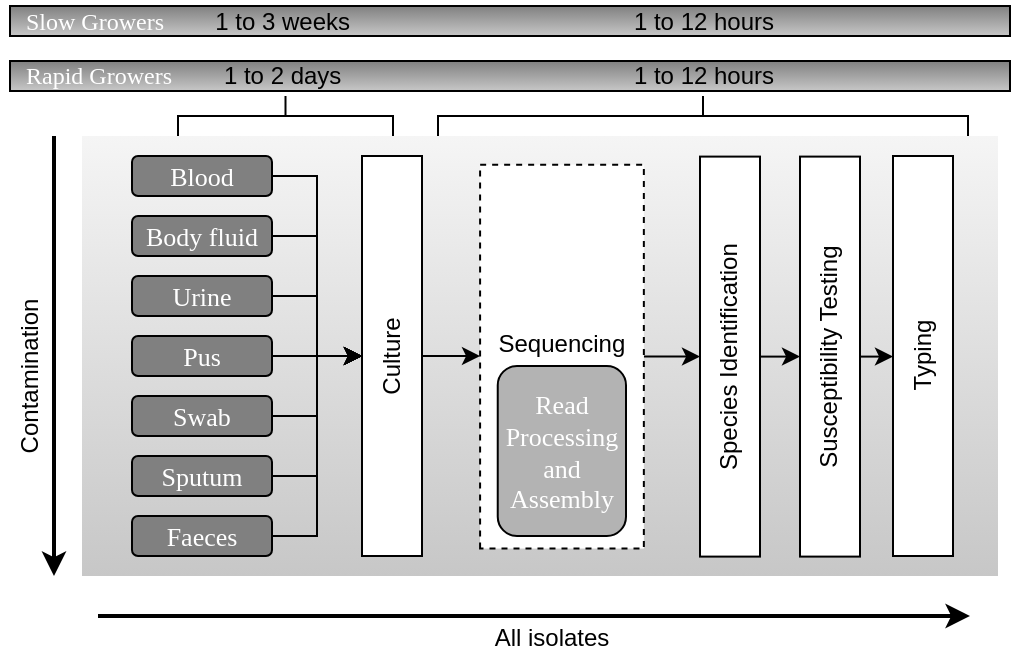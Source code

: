 <mxfile version="17.1.2" type="device"><diagram id="poGGoGMgL4WzFx5HV9Ec" name="Page-1"><mxGraphModel dx="676" dy="398" grid="1" gridSize="10" guides="1" tooltips="1" connect="1" arrows="1" fold="1" page="1" pageScale="1" pageWidth="827" pageHeight="1169" math="0" shadow="0"><root><mxCell id="0"/><mxCell id="1" parent="0"/><mxCell id="9eeP60WN0ahyQouIZEKk-1" value="&lt;font face=&quot;Times New Roman&quot; color=&quot;#ffffff&quot;&gt;&amp;nbsp; Rapid Growers&lt;/font&gt;" style="rounded=0;whiteSpace=wrap;html=1;strokeWidth=1;fillColor=#808080;gradientColor=#C7C7C7;align=left;" vertex="1" parent="1"><mxGeometry x="120" y="97.5" width="500" height="15" as="geometry"/></mxCell><mxCell id="9eeP60WN0ahyQouIZEKk-2" value="" style="rounded=0;whiteSpace=wrap;html=1;strokeWidth=1;fillColor=#f5f5f5;gradientColor=#C7C7C7;strokeColor=none;" vertex="1" parent="1"><mxGeometry x="156" y="135" width="458" height="220" as="geometry"/></mxCell><mxCell id="9eeP60WN0ahyQouIZEKk-3" style="edgeStyle=orthogonalEdgeStyle;rounded=0;orthogonalLoop=1;jettySize=auto;html=1;exitX=1;exitY=0.5;exitDx=0;exitDy=0;entryX=0.5;entryY=0;entryDx=0;entryDy=0;" edge="1" parent="1" source="9eeP60WN0ahyQouIZEKk-4" target="9eeP60WN0ahyQouIZEKk-18"><mxGeometry relative="1" as="geometry"/></mxCell><mxCell id="9eeP60WN0ahyQouIZEKk-4" value="Blood" style="rounded=1;whiteSpace=wrap;html=1;labelBackgroundColor=none;fontFamily=Times New Roman;fontSize=13;fontColor=#FFFFFF;fillColor=#808080;" vertex="1" parent="1"><mxGeometry x="181" y="145" width="70" height="20" as="geometry"/></mxCell><mxCell id="9eeP60WN0ahyQouIZEKk-5" style="edgeStyle=orthogonalEdgeStyle;rounded=0;orthogonalLoop=1;jettySize=auto;html=1;exitX=1;exitY=0.5;exitDx=0;exitDy=0;entryX=0.5;entryY=0;entryDx=0;entryDy=0;" edge="1" parent="1" source="9eeP60WN0ahyQouIZEKk-6" target="9eeP60WN0ahyQouIZEKk-18"><mxGeometry relative="1" as="geometry"/></mxCell><mxCell id="9eeP60WN0ahyQouIZEKk-6" value="Body fluid" style="rounded=1;whiteSpace=wrap;html=1;labelBackgroundColor=none;fontFamily=Times New Roman;fontSize=13;fontColor=#FFFFFF;fillColor=#808080;" vertex="1" parent="1"><mxGeometry x="181" y="175" width="70" height="20" as="geometry"/></mxCell><mxCell id="9eeP60WN0ahyQouIZEKk-7" style="edgeStyle=orthogonalEdgeStyle;rounded=0;orthogonalLoop=1;jettySize=auto;html=1;exitX=1;exitY=0.5;exitDx=0;exitDy=0;entryX=0.5;entryY=0;entryDx=0;entryDy=0;" edge="1" parent="1" source="9eeP60WN0ahyQouIZEKk-8" target="9eeP60WN0ahyQouIZEKk-18"><mxGeometry relative="1" as="geometry"/></mxCell><mxCell id="9eeP60WN0ahyQouIZEKk-8" value="Urine" style="rounded=1;whiteSpace=wrap;html=1;labelBackgroundColor=none;fontFamily=Times New Roman;fontSize=13;fontColor=#FFFFFF;fillColor=#808080;" vertex="1" parent="1"><mxGeometry x="181" y="205" width="70" height="20" as="geometry"/></mxCell><mxCell id="9eeP60WN0ahyQouIZEKk-9" style="edgeStyle=orthogonalEdgeStyle;rounded=0;orthogonalLoop=1;jettySize=auto;html=1;exitX=1;exitY=0.5;exitDx=0;exitDy=0;entryX=0.5;entryY=0;entryDx=0;entryDy=0;" edge="1" parent="1" source="9eeP60WN0ahyQouIZEKk-10" target="9eeP60WN0ahyQouIZEKk-18"><mxGeometry relative="1" as="geometry"/></mxCell><mxCell id="9eeP60WN0ahyQouIZEKk-10" value="Pus" style="rounded=1;whiteSpace=wrap;html=1;labelBackgroundColor=none;fontFamily=Times New Roman;fontSize=13;fontColor=#FFFFFF;fillColor=#808080;" vertex="1" parent="1"><mxGeometry x="181" y="235" width="70" height="20" as="geometry"/></mxCell><mxCell id="9eeP60WN0ahyQouIZEKk-11" style="edgeStyle=orthogonalEdgeStyle;rounded=0;orthogonalLoop=1;jettySize=auto;html=1;exitX=1;exitY=0.5;exitDx=0;exitDy=0;entryX=0.5;entryY=0;entryDx=0;entryDy=0;" edge="1" parent="1" source="9eeP60WN0ahyQouIZEKk-12" target="9eeP60WN0ahyQouIZEKk-18"><mxGeometry relative="1" as="geometry"/></mxCell><mxCell id="9eeP60WN0ahyQouIZEKk-12" value="Swab" style="rounded=1;whiteSpace=wrap;html=1;labelBackgroundColor=none;fontFamily=Times New Roman;fontSize=13;fontColor=#FFFFFF;fillColor=#808080;" vertex="1" parent="1"><mxGeometry x="181" y="265" width="70" height="20" as="geometry"/></mxCell><mxCell id="9eeP60WN0ahyQouIZEKk-13" style="edgeStyle=orthogonalEdgeStyle;rounded=0;orthogonalLoop=1;jettySize=auto;html=1;exitX=1;exitY=0.5;exitDx=0;exitDy=0;entryX=0.5;entryY=0;entryDx=0;entryDy=0;" edge="1" parent="1" source="9eeP60WN0ahyQouIZEKk-14" target="9eeP60WN0ahyQouIZEKk-18"><mxGeometry relative="1" as="geometry"/></mxCell><mxCell id="9eeP60WN0ahyQouIZEKk-14" value="Sputum" style="rounded=1;whiteSpace=wrap;html=1;labelBackgroundColor=none;fontFamily=Times New Roman;fontSize=13;fontColor=#FFFFFF;fillColor=#808080;" vertex="1" parent="1"><mxGeometry x="181" y="295" width="70" height="20" as="geometry"/></mxCell><mxCell id="9eeP60WN0ahyQouIZEKk-15" style="edgeStyle=orthogonalEdgeStyle;rounded=0;orthogonalLoop=1;jettySize=auto;html=1;exitX=1;exitY=0.5;exitDx=0;exitDy=0;entryX=0.5;entryY=0;entryDx=0;entryDy=0;" edge="1" parent="1" source="9eeP60WN0ahyQouIZEKk-16" target="9eeP60WN0ahyQouIZEKk-18"><mxGeometry relative="1" as="geometry"/></mxCell><mxCell id="9eeP60WN0ahyQouIZEKk-16" value="Faeces" style="rounded=1;whiteSpace=wrap;html=1;labelBackgroundColor=none;fontFamily=Times New Roman;fontSize=13;fontColor=#FFFFFF;fillColor=#808080;" vertex="1" parent="1"><mxGeometry x="181" y="325" width="70" height="20" as="geometry"/></mxCell><mxCell id="9eeP60WN0ahyQouIZEKk-17" style="edgeStyle=orthogonalEdgeStyle;rounded=0;orthogonalLoop=1;jettySize=auto;html=1;exitX=0.5;exitY=1;exitDx=0;exitDy=0;entryX=0.5;entryY=0;entryDx=0;entryDy=0;" edge="1" parent="1" source="9eeP60WN0ahyQouIZEKk-18" target="9eeP60WN0ahyQouIZEKk-20"><mxGeometry relative="1" as="geometry"/></mxCell><mxCell id="9eeP60WN0ahyQouIZEKk-18" value="Culture" style="rounded=0;whiteSpace=wrap;html=1;rotation=-90;" vertex="1" parent="1"><mxGeometry x="211" y="230" width="200" height="30" as="geometry"/></mxCell><mxCell id="9eeP60WN0ahyQouIZEKk-54" style="edgeStyle=orthogonalEdgeStyle;rounded=0;orthogonalLoop=1;jettySize=auto;html=1;exitX=0.5;exitY=1;exitDx=0;exitDy=0;entryX=0.5;entryY=0;entryDx=0;entryDy=0;" edge="1" parent="1" source="9eeP60WN0ahyQouIZEKk-20" target="9eeP60WN0ahyQouIZEKk-52"><mxGeometry relative="1" as="geometry"/></mxCell><mxCell id="9eeP60WN0ahyQouIZEKk-20" value="" style="rounded=0;whiteSpace=wrap;html=1;rotation=-90;dashed=1;verticalAlign=top;" vertex="1" parent="1"><mxGeometry x="300" y="204.36" width="191.97" height="81.88" as="geometry"/></mxCell><mxCell id="9eeP60WN0ahyQouIZEKk-27" value="" style="endArrow=classic;html=1;rounded=0;strokeWidth=2;" edge="1" parent="1"><mxGeometry width="50" height="50" relative="1" as="geometry"><mxPoint x="164" y="375" as="sourcePoint"/><mxPoint x="600" y="375" as="targetPoint"/></mxGeometry></mxCell><mxCell id="9eeP60WN0ahyQouIZEKk-28" value="All isolates" style="text;html=1;strokeColor=none;fillColor=none;align=center;verticalAlign=middle;whiteSpace=wrap;rounded=0;" vertex="1" parent="1"><mxGeometry x="345.87" y="371" width="90" height="30" as="geometry"/></mxCell><mxCell id="9eeP60WN0ahyQouIZEKk-31" value="" style="strokeWidth=1;html=1;shape=mxgraph.flowchart.annotation_2;align=left;labelPosition=right;pointerEvents=1;rotation=90;" vertex="1" parent="1"><mxGeometry x="247.75" y="71.25" width="20" height="107.5" as="geometry"/></mxCell><mxCell id="9eeP60WN0ahyQouIZEKk-32" value="1 to 2 days&amp;nbsp;" style="text;html=1;strokeColor=none;fillColor=none;align=center;verticalAlign=middle;whiteSpace=wrap;rounded=0;" vertex="1" parent="1"><mxGeometry x="207.75" y="95" width="100" height="20" as="geometry"/></mxCell><mxCell id="9eeP60WN0ahyQouIZEKk-33" value="" style="strokeWidth=1;html=1;shape=mxgraph.flowchart.annotation_2;align=left;labelPosition=right;pointerEvents=1;rotation=90;" vertex="1" parent="1"><mxGeometry x="456.5" y="-7.5" width="20" height="265" as="geometry"/></mxCell><mxCell id="9eeP60WN0ahyQouIZEKk-34" value="1 to 12 hours" style="text;html=1;strokeColor=none;fillColor=none;align=center;verticalAlign=middle;whiteSpace=wrap;rounded=0;" vertex="1" parent="1"><mxGeometry x="416.5" y="95" width="100" height="20" as="geometry"/></mxCell><mxCell id="9eeP60WN0ahyQouIZEKk-37" value="Contamination" style="text;html=1;strokeColor=none;fillColor=none;align=center;verticalAlign=middle;whiteSpace=wrap;rounded=0;rotation=-90;" vertex="1" parent="1"><mxGeometry x="100" y="240" width="60" height="30" as="geometry"/></mxCell><mxCell id="9eeP60WN0ahyQouIZEKk-38" value="" style="endArrow=classic;html=1;rounded=0;strokeWidth=2;exitX=0;exitY=0;exitDx=0;exitDy=0;entryX=0;entryY=1;entryDx=0;entryDy=0;" edge="1" parent="1"><mxGeometry width="50" height="50" relative="1" as="geometry"><mxPoint x="142" y="135" as="sourcePoint"/><mxPoint x="142" y="355" as="targetPoint"/></mxGeometry></mxCell><mxCell id="9eeP60WN0ahyQouIZEKk-39" value="&lt;font face=&quot;Times New Roman&quot; color=&quot;#ffffff&quot;&gt;&amp;nbsp; Slow Growers&lt;/font&gt;" style="rounded=0;whiteSpace=wrap;html=1;strokeWidth=1;fillColor=#808080;gradientColor=#C7C7C7;align=left;" vertex="1" parent="1"><mxGeometry x="120" y="70" width="500" height="15" as="geometry"/></mxCell><mxCell id="9eeP60WN0ahyQouIZEKk-40" value="1 to 3 weeks&amp;nbsp;" style="text;html=1;strokeColor=none;fillColor=none;align=center;verticalAlign=middle;whiteSpace=wrap;rounded=0;" vertex="1" parent="1"><mxGeometry x="207.75" y="67.5" width="100" height="20" as="geometry"/></mxCell><mxCell id="9eeP60WN0ahyQouIZEKk-41" value="1 to 12 hours" style="text;html=1;strokeColor=none;fillColor=none;align=center;verticalAlign=middle;whiteSpace=wrap;rounded=0;" vertex="1" parent="1"><mxGeometry x="416.5" y="67.5" width="100" height="20" as="geometry"/></mxCell><mxCell id="9eeP60WN0ahyQouIZEKk-43" value="Sequencing" style="shape=image;verticalLabelPosition=bottom;labelBackgroundColor=default;verticalAlign=top;aspect=fixed;imageAspect=0;image=https://www.customprotocolselector.net/cps/Resources/Images/support-workflow-run-icon-gray.png;" vertex="1" parent="1"><mxGeometry x="362.69" y="158.5" width="66.5" height="66.5" as="geometry"/></mxCell><mxCell id="9eeP60WN0ahyQouIZEKk-50" style="edgeStyle=orthogonalEdgeStyle;rounded=0;orthogonalLoop=1;jettySize=auto;html=1;exitX=0.5;exitY=1;exitDx=0;exitDy=0;entryX=0.5;entryY=0;entryDx=0;entryDy=0;" edge="1" parent="1" source="9eeP60WN0ahyQouIZEKk-47" target="9eeP60WN0ahyQouIZEKk-49"><mxGeometry relative="1" as="geometry"/></mxCell><mxCell id="9eeP60WN0ahyQouIZEKk-47" value="Susceptibility Testing" style="rounded=0;whiteSpace=wrap;html=1;rotation=-90;" vertex="1" parent="1"><mxGeometry x="430" y="230.3" width="200" height="30" as="geometry"/></mxCell><mxCell id="9eeP60WN0ahyQouIZEKk-49" value="Typing" style="rounded=0;whiteSpace=wrap;html=1;rotation=-90;" vertex="1" parent="1"><mxGeometry x="476.5" y="230" width="200" height="30" as="geometry"/></mxCell><mxCell id="9eeP60WN0ahyQouIZEKk-51" value="Read Processing and Assembly" style="rounded=1;whiteSpace=wrap;html=1;labelBackgroundColor=none;fontFamily=Times New Roman;fontSize=13;fontColor=#FFFFFF;fillColor=#B3B3B3;" vertex="1" parent="1"><mxGeometry x="363.87" y="250" width="64.13" height="85" as="geometry"/></mxCell><mxCell id="9eeP60WN0ahyQouIZEKk-53" style="edgeStyle=orthogonalEdgeStyle;rounded=0;orthogonalLoop=1;jettySize=auto;html=1;exitX=0.5;exitY=1;exitDx=0;exitDy=0;entryX=0.5;entryY=0;entryDx=0;entryDy=0;" edge="1" parent="1" source="9eeP60WN0ahyQouIZEKk-52" target="9eeP60WN0ahyQouIZEKk-47"><mxGeometry relative="1" as="geometry"/></mxCell><mxCell id="9eeP60WN0ahyQouIZEKk-52" value="Species Identification" style="rounded=0;whiteSpace=wrap;html=1;rotation=-90;" vertex="1" parent="1"><mxGeometry x="380" y="230.3" width="200" height="30" as="geometry"/></mxCell></root></mxGraphModel></diagram></mxfile>